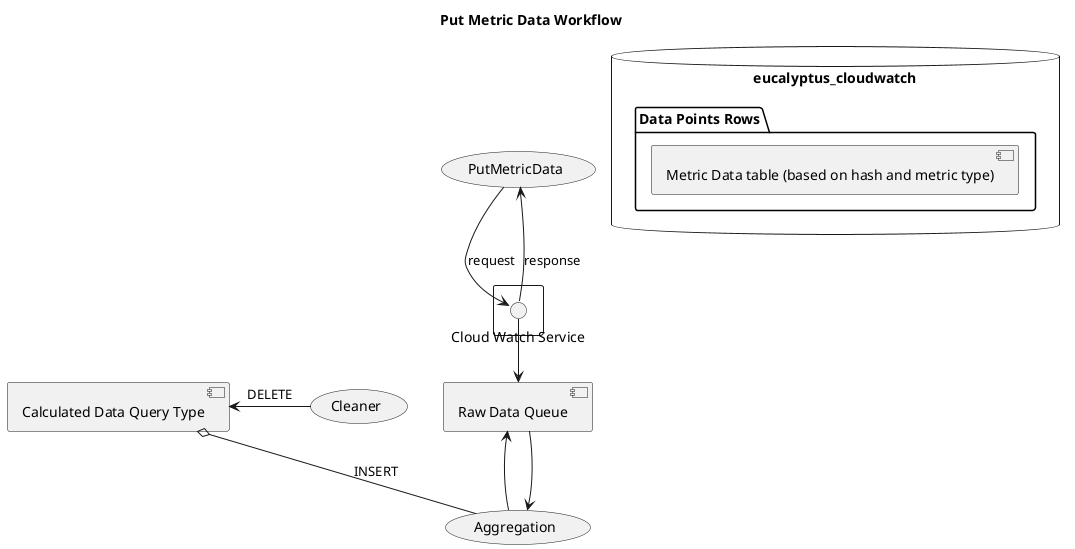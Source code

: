 @startuml

title Put Metric Data Workflow

rectangle {
    ()"Cloud Watch Service"
}
() "Cloud Watch Service" --> (PutMetricData): response
(PutMetricData) -down-> ()"Cloud Watch Service" : request
() "Cloud Watch Service" -down-> [Raw Data Queue]
[Raw Data Queue] --> (Aggregation)
[Raw Data Queue] <-right- (Aggregation)
database "eucalyptus_cloudwatch" {
folder "Data Points Rows" {
    [Metric Data table (based on hash and metric type)]
  }
}
[Calculated Data Query Type] o-- (Aggregation) : INSERT
(Cleaner) --left-> [Calculated Data Query Type] : DELETE
@enduml
